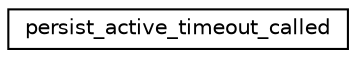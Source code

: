 digraph G
{
  edge [fontname="Helvetica",fontsize="10",labelfontname="Helvetica",labelfontsize="10"];
  node [fontname="Helvetica",fontsize="10",shape=record];
  rankdir="LR";
  Node1 [label="persist_active_timeout_called",height=0.2,width=0.4,color="black", fillcolor="white", style="filled",URL="$structpersist__active__timeout__called.html"];
}
